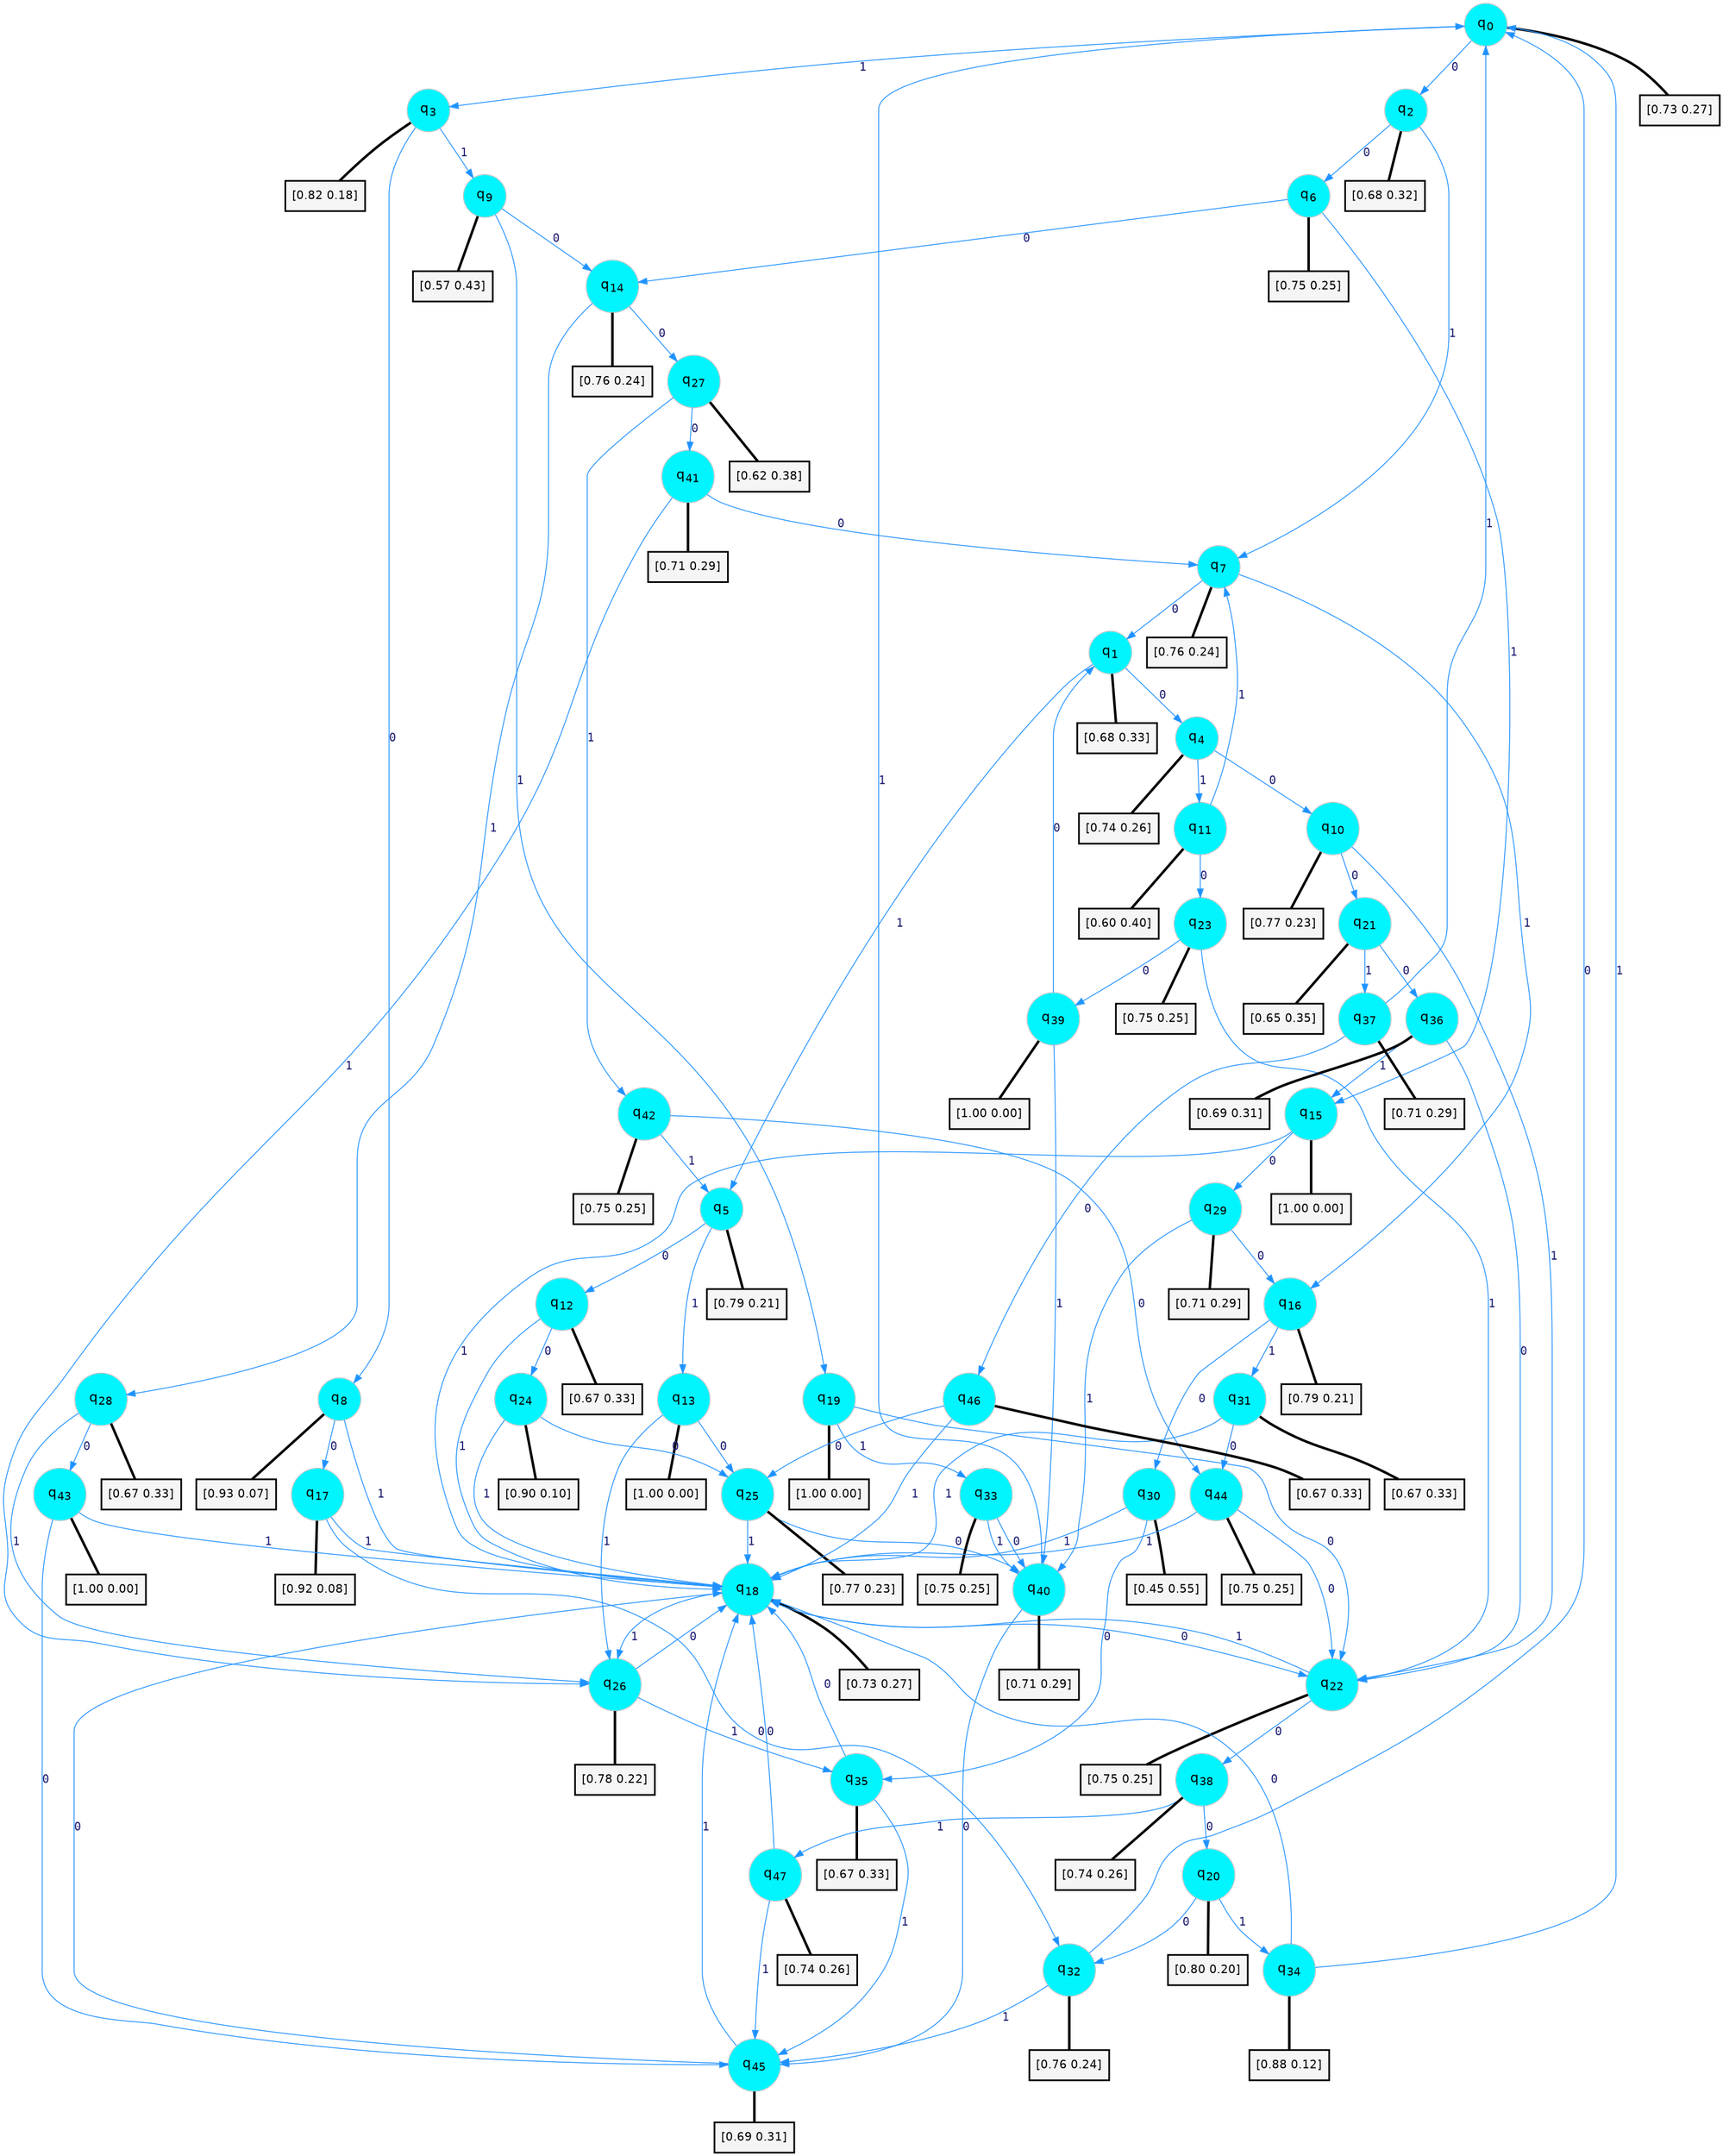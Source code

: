 digraph G {
graph [
bgcolor=transparent, dpi=300, rankdir=TD, size="40,25"];
node [
color=gray, fillcolor=turquoise1, fontcolor=black, fontname=Helvetica, fontsize=16, fontweight=bold, shape=circle, style=filled];
edge [
arrowsize=1, color=dodgerblue1, fontcolor=midnightblue, fontname=courier, fontweight=bold, penwidth=1, style=solid, weight=20];
0[label=<q<SUB>0</SUB>>];
1[label=<q<SUB>1</SUB>>];
2[label=<q<SUB>2</SUB>>];
3[label=<q<SUB>3</SUB>>];
4[label=<q<SUB>4</SUB>>];
5[label=<q<SUB>5</SUB>>];
6[label=<q<SUB>6</SUB>>];
7[label=<q<SUB>7</SUB>>];
8[label=<q<SUB>8</SUB>>];
9[label=<q<SUB>9</SUB>>];
10[label=<q<SUB>10</SUB>>];
11[label=<q<SUB>11</SUB>>];
12[label=<q<SUB>12</SUB>>];
13[label=<q<SUB>13</SUB>>];
14[label=<q<SUB>14</SUB>>];
15[label=<q<SUB>15</SUB>>];
16[label=<q<SUB>16</SUB>>];
17[label=<q<SUB>17</SUB>>];
18[label=<q<SUB>18</SUB>>];
19[label=<q<SUB>19</SUB>>];
20[label=<q<SUB>20</SUB>>];
21[label=<q<SUB>21</SUB>>];
22[label=<q<SUB>22</SUB>>];
23[label=<q<SUB>23</SUB>>];
24[label=<q<SUB>24</SUB>>];
25[label=<q<SUB>25</SUB>>];
26[label=<q<SUB>26</SUB>>];
27[label=<q<SUB>27</SUB>>];
28[label=<q<SUB>28</SUB>>];
29[label=<q<SUB>29</SUB>>];
30[label=<q<SUB>30</SUB>>];
31[label=<q<SUB>31</SUB>>];
32[label=<q<SUB>32</SUB>>];
33[label=<q<SUB>33</SUB>>];
34[label=<q<SUB>34</SUB>>];
35[label=<q<SUB>35</SUB>>];
36[label=<q<SUB>36</SUB>>];
37[label=<q<SUB>37</SUB>>];
38[label=<q<SUB>38</SUB>>];
39[label=<q<SUB>39</SUB>>];
40[label=<q<SUB>40</SUB>>];
41[label=<q<SUB>41</SUB>>];
42[label=<q<SUB>42</SUB>>];
43[label=<q<SUB>43</SUB>>];
44[label=<q<SUB>44</SUB>>];
45[label=<q<SUB>45</SUB>>];
46[label=<q<SUB>46</SUB>>];
47[label=<q<SUB>47</SUB>>];
48[label="[0.73 0.27]", shape=box,fontcolor=black, fontname=Helvetica, fontsize=14, penwidth=2, fillcolor=whitesmoke,color=black];
49[label="[0.68 0.33]", shape=box,fontcolor=black, fontname=Helvetica, fontsize=14, penwidth=2, fillcolor=whitesmoke,color=black];
50[label="[0.68 0.32]", shape=box,fontcolor=black, fontname=Helvetica, fontsize=14, penwidth=2, fillcolor=whitesmoke,color=black];
51[label="[0.82 0.18]", shape=box,fontcolor=black, fontname=Helvetica, fontsize=14, penwidth=2, fillcolor=whitesmoke,color=black];
52[label="[0.74 0.26]", shape=box,fontcolor=black, fontname=Helvetica, fontsize=14, penwidth=2, fillcolor=whitesmoke,color=black];
53[label="[0.79 0.21]", shape=box,fontcolor=black, fontname=Helvetica, fontsize=14, penwidth=2, fillcolor=whitesmoke,color=black];
54[label="[0.75 0.25]", shape=box,fontcolor=black, fontname=Helvetica, fontsize=14, penwidth=2, fillcolor=whitesmoke,color=black];
55[label="[0.76 0.24]", shape=box,fontcolor=black, fontname=Helvetica, fontsize=14, penwidth=2, fillcolor=whitesmoke,color=black];
56[label="[0.93 0.07]", shape=box,fontcolor=black, fontname=Helvetica, fontsize=14, penwidth=2, fillcolor=whitesmoke,color=black];
57[label="[0.57 0.43]", shape=box,fontcolor=black, fontname=Helvetica, fontsize=14, penwidth=2, fillcolor=whitesmoke,color=black];
58[label="[0.77 0.23]", shape=box,fontcolor=black, fontname=Helvetica, fontsize=14, penwidth=2, fillcolor=whitesmoke,color=black];
59[label="[0.60 0.40]", shape=box,fontcolor=black, fontname=Helvetica, fontsize=14, penwidth=2, fillcolor=whitesmoke,color=black];
60[label="[0.67 0.33]", shape=box,fontcolor=black, fontname=Helvetica, fontsize=14, penwidth=2, fillcolor=whitesmoke,color=black];
61[label="[1.00 0.00]", shape=box,fontcolor=black, fontname=Helvetica, fontsize=14, penwidth=2, fillcolor=whitesmoke,color=black];
62[label="[0.76 0.24]", shape=box,fontcolor=black, fontname=Helvetica, fontsize=14, penwidth=2, fillcolor=whitesmoke,color=black];
63[label="[1.00 0.00]", shape=box,fontcolor=black, fontname=Helvetica, fontsize=14, penwidth=2, fillcolor=whitesmoke,color=black];
64[label="[0.79 0.21]", shape=box,fontcolor=black, fontname=Helvetica, fontsize=14, penwidth=2, fillcolor=whitesmoke,color=black];
65[label="[0.92 0.08]", shape=box,fontcolor=black, fontname=Helvetica, fontsize=14, penwidth=2, fillcolor=whitesmoke,color=black];
66[label="[0.73 0.27]", shape=box,fontcolor=black, fontname=Helvetica, fontsize=14, penwidth=2, fillcolor=whitesmoke,color=black];
67[label="[1.00 0.00]", shape=box,fontcolor=black, fontname=Helvetica, fontsize=14, penwidth=2, fillcolor=whitesmoke,color=black];
68[label="[0.80 0.20]", shape=box,fontcolor=black, fontname=Helvetica, fontsize=14, penwidth=2, fillcolor=whitesmoke,color=black];
69[label="[0.65 0.35]", shape=box,fontcolor=black, fontname=Helvetica, fontsize=14, penwidth=2, fillcolor=whitesmoke,color=black];
70[label="[0.75 0.25]", shape=box,fontcolor=black, fontname=Helvetica, fontsize=14, penwidth=2, fillcolor=whitesmoke,color=black];
71[label="[0.75 0.25]", shape=box,fontcolor=black, fontname=Helvetica, fontsize=14, penwidth=2, fillcolor=whitesmoke,color=black];
72[label="[0.90 0.10]", shape=box,fontcolor=black, fontname=Helvetica, fontsize=14, penwidth=2, fillcolor=whitesmoke,color=black];
73[label="[0.77 0.23]", shape=box,fontcolor=black, fontname=Helvetica, fontsize=14, penwidth=2, fillcolor=whitesmoke,color=black];
74[label="[0.78 0.22]", shape=box,fontcolor=black, fontname=Helvetica, fontsize=14, penwidth=2, fillcolor=whitesmoke,color=black];
75[label="[0.62 0.38]", shape=box,fontcolor=black, fontname=Helvetica, fontsize=14, penwidth=2, fillcolor=whitesmoke,color=black];
76[label="[0.67 0.33]", shape=box,fontcolor=black, fontname=Helvetica, fontsize=14, penwidth=2, fillcolor=whitesmoke,color=black];
77[label="[0.71 0.29]", shape=box,fontcolor=black, fontname=Helvetica, fontsize=14, penwidth=2, fillcolor=whitesmoke,color=black];
78[label="[0.45 0.55]", shape=box,fontcolor=black, fontname=Helvetica, fontsize=14, penwidth=2, fillcolor=whitesmoke,color=black];
79[label="[0.67 0.33]", shape=box,fontcolor=black, fontname=Helvetica, fontsize=14, penwidth=2, fillcolor=whitesmoke,color=black];
80[label="[0.76 0.24]", shape=box,fontcolor=black, fontname=Helvetica, fontsize=14, penwidth=2, fillcolor=whitesmoke,color=black];
81[label="[0.75 0.25]", shape=box,fontcolor=black, fontname=Helvetica, fontsize=14, penwidth=2, fillcolor=whitesmoke,color=black];
82[label="[0.88 0.12]", shape=box,fontcolor=black, fontname=Helvetica, fontsize=14, penwidth=2, fillcolor=whitesmoke,color=black];
83[label="[0.67 0.33]", shape=box,fontcolor=black, fontname=Helvetica, fontsize=14, penwidth=2, fillcolor=whitesmoke,color=black];
84[label="[0.69 0.31]", shape=box,fontcolor=black, fontname=Helvetica, fontsize=14, penwidth=2, fillcolor=whitesmoke,color=black];
85[label="[0.71 0.29]", shape=box,fontcolor=black, fontname=Helvetica, fontsize=14, penwidth=2, fillcolor=whitesmoke,color=black];
86[label="[0.74 0.26]", shape=box,fontcolor=black, fontname=Helvetica, fontsize=14, penwidth=2, fillcolor=whitesmoke,color=black];
87[label="[1.00 0.00]", shape=box,fontcolor=black, fontname=Helvetica, fontsize=14, penwidth=2, fillcolor=whitesmoke,color=black];
88[label="[0.71 0.29]", shape=box,fontcolor=black, fontname=Helvetica, fontsize=14, penwidth=2, fillcolor=whitesmoke,color=black];
89[label="[0.71 0.29]", shape=box,fontcolor=black, fontname=Helvetica, fontsize=14, penwidth=2, fillcolor=whitesmoke,color=black];
90[label="[0.75 0.25]", shape=box,fontcolor=black, fontname=Helvetica, fontsize=14, penwidth=2, fillcolor=whitesmoke,color=black];
91[label="[1.00 0.00]", shape=box,fontcolor=black, fontname=Helvetica, fontsize=14, penwidth=2, fillcolor=whitesmoke,color=black];
92[label="[0.75 0.25]", shape=box,fontcolor=black, fontname=Helvetica, fontsize=14, penwidth=2, fillcolor=whitesmoke,color=black];
93[label="[0.69 0.31]", shape=box,fontcolor=black, fontname=Helvetica, fontsize=14, penwidth=2, fillcolor=whitesmoke,color=black];
94[label="[0.67 0.33]", shape=box,fontcolor=black, fontname=Helvetica, fontsize=14, penwidth=2, fillcolor=whitesmoke,color=black];
95[label="[0.74 0.26]", shape=box,fontcolor=black, fontname=Helvetica, fontsize=14, penwidth=2, fillcolor=whitesmoke,color=black];
0->2 [label=0];
0->3 [label=1];
0->48 [arrowhead=none, penwidth=3,color=black];
1->4 [label=0];
1->5 [label=1];
1->49 [arrowhead=none, penwidth=3,color=black];
2->6 [label=0];
2->7 [label=1];
2->50 [arrowhead=none, penwidth=3,color=black];
3->8 [label=0];
3->9 [label=1];
3->51 [arrowhead=none, penwidth=3,color=black];
4->10 [label=0];
4->11 [label=1];
4->52 [arrowhead=none, penwidth=3,color=black];
5->12 [label=0];
5->13 [label=1];
5->53 [arrowhead=none, penwidth=3,color=black];
6->14 [label=0];
6->15 [label=1];
6->54 [arrowhead=none, penwidth=3,color=black];
7->1 [label=0];
7->16 [label=1];
7->55 [arrowhead=none, penwidth=3,color=black];
8->17 [label=0];
8->18 [label=1];
8->56 [arrowhead=none, penwidth=3,color=black];
9->14 [label=0];
9->19 [label=1];
9->57 [arrowhead=none, penwidth=3,color=black];
10->21 [label=0];
10->22 [label=1];
10->58 [arrowhead=none, penwidth=3,color=black];
11->23 [label=0];
11->7 [label=1];
11->59 [arrowhead=none, penwidth=3,color=black];
12->24 [label=0];
12->18 [label=1];
12->60 [arrowhead=none, penwidth=3,color=black];
13->25 [label=0];
13->26 [label=1];
13->61 [arrowhead=none, penwidth=3,color=black];
14->27 [label=0];
14->28 [label=1];
14->62 [arrowhead=none, penwidth=3,color=black];
15->29 [label=0];
15->18 [label=1];
15->63 [arrowhead=none, penwidth=3,color=black];
16->30 [label=0];
16->31 [label=1];
16->64 [arrowhead=none, penwidth=3,color=black];
17->32 [label=0];
17->18 [label=1];
17->65 [arrowhead=none, penwidth=3,color=black];
18->22 [label=0];
18->26 [label=1];
18->66 [arrowhead=none, penwidth=3,color=black];
19->22 [label=0];
19->33 [label=1];
19->67 [arrowhead=none, penwidth=3,color=black];
20->32 [label=0];
20->34 [label=1];
20->68 [arrowhead=none, penwidth=3,color=black];
21->36 [label=0];
21->37 [label=1];
21->69 [arrowhead=none, penwidth=3,color=black];
22->38 [label=0];
22->18 [label=1];
22->70 [arrowhead=none, penwidth=3,color=black];
23->39 [label=0];
23->22 [label=1];
23->71 [arrowhead=none, penwidth=3,color=black];
24->25 [label=0];
24->18 [label=1];
24->72 [arrowhead=none, penwidth=3,color=black];
25->40 [label=0];
25->18 [label=1];
25->73 [arrowhead=none, penwidth=3,color=black];
26->18 [label=0];
26->35 [label=1];
26->74 [arrowhead=none, penwidth=3,color=black];
27->41 [label=0];
27->42 [label=1];
27->75 [arrowhead=none, penwidth=3,color=black];
28->43 [label=0];
28->26 [label=1];
28->76 [arrowhead=none, penwidth=3,color=black];
29->16 [label=0];
29->40 [label=1];
29->77 [arrowhead=none, penwidth=3,color=black];
30->35 [label=0];
30->18 [label=1];
30->78 [arrowhead=none, penwidth=3,color=black];
31->44 [label=0];
31->18 [label=1];
31->79 [arrowhead=none, penwidth=3,color=black];
32->0 [label=0];
32->45 [label=1];
32->80 [arrowhead=none, penwidth=3,color=black];
33->40 [label=0];
33->40 [label=1];
33->81 [arrowhead=none, penwidth=3,color=black];
34->18 [label=0];
34->0 [label=1];
34->82 [arrowhead=none, penwidth=3,color=black];
35->18 [label=0];
35->45 [label=1];
35->83 [arrowhead=none, penwidth=3,color=black];
36->22 [label=0];
36->15 [label=1];
36->84 [arrowhead=none, penwidth=3,color=black];
37->46 [label=0];
37->0 [label=1];
37->85 [arrowhead=none, penwidth=3,color=black];
38->20 [label=0];
38->47 [label=1];
38->86 [arrowhead=none, penwidth=3,color=black];
39->1 [label=0];
39->40 [label=1];
39->87 [arrowhead=none, penwidth=3,color=black];
40->45 [label=0];
40->0 [label=1];
40->88 [arrowhead=none, penwidth=3,color=black];
41->7 [label=0];
41->26 [label=1];
41->89 [arrowhead=none, penwidth=3,color=black];
42->44 [label=0];
42->5 [label=1];
42->90 [arrowhead=none, penwidth=3,color=black];
43->45 [label=0];
43->18 [label=1];
43->91 [arrowhead=none, penwidth=3,color=black];
44->22 [label=0];
44->18 [label=1];
44->92 [arrowhead=none, penwidth=3,color=black];
45->18 [label=0];
45->18 [label=1];
45->93 [arrowhead=none, penwidth=3,color=black];
46->25 [label=0];
46->18 [label=1];
46->94 [arrowhead=none, penwidth=3,color=black];
47->18 [label=0];
47->45 [label=1];
47->95 [arrowhead=none, penwidth=3,color=black];
}
